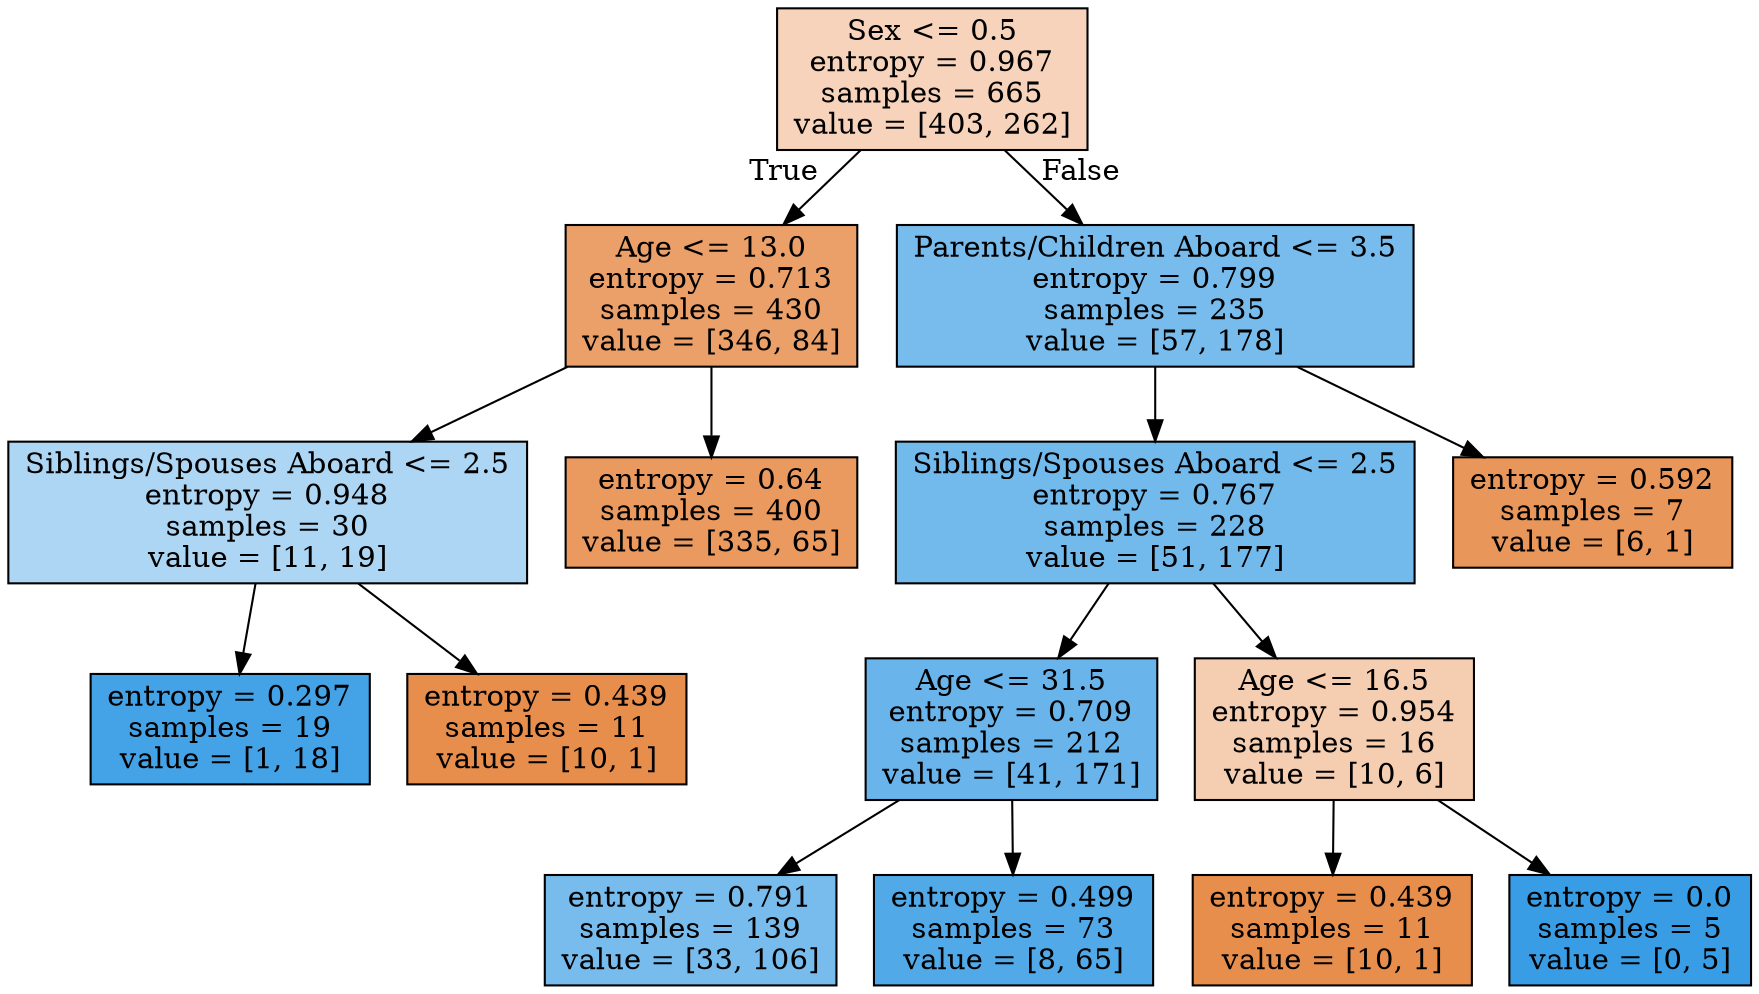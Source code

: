digraph Tree {
node [shape=box, style="filled", color="black"] ;
0 [label="Sex <= 0.5\nentropy = 0.967\nsamples = 665\nvalue = [403, 262]", fillcolor="#f6d3ba"] ;
1 [label="Age <= 13.0\nentropy = 0.713\nsamples = 430\nvalue = [346, 84]", fillcolor="#eba069"] ;
0 -> 1 [labeldistance=2.5, labelangle=45, headlabel="True"] ;
3 [label="Siblings/Spouses Aboard <= 2.5\nentropy = 0.948\nsamples = 30\nvalue = [11, 19]", fillcolor="#acd6f4"] ;
1 -> 3 ;
5 [label="entropy = 0.297\nsamples = 19\nvalue = [1, 18]", fillcolor="#44a2e6"] ;
3 -> 5 ;
6 [label="entropy = 0.439\nsamples = 11\nvalue = [10, 1]", fillcolor="#e88e4d"] ;
3 -> 6 ;
4 [label="entropy = 0.64\nsamples = 400\nvalue = [335, 65]", fillcolor="#ea995f"] ;
1 -> 4 ;
2 [label="Parents/Children Aboard <= 3.5\nentropy = 0.799\nsamples = 235\nvalue = [57, 178]", fillcolor="#78bced"] ;
0 -> 2 [labeldistance=2.5, labelangle=-45, headlabel="False"] ;
7 [label="Siblings/Spouses Aboard <= 2.5\nentropy = 0.767\nsamples = 228\nvalue = [51, 177]", fillcolor="#72b9ec"] ;
2 -> 7 ;
9 [label="Age <= 31.5\nentropy = 0.709\nsamples = 212\nvalue = [41, 171]", fillcolor="#68b4eb"] ;
7 -> 9 ;
13 [label="entropy = 0.791\nsamples = 139\nvalue = [33, 106]", fillcolor="#77bced"] ;
9 -> 13 ;
14 [label="entropy = 0.499\nsamples = 73\nvalue = [8, 65]", fillcolor="#51a9e8"] ;
9 -> 14 ;
10 [label="Age <= 16.5\nentropy = 0.954\nsamples = 16\nvalue = [10, 6]", fillcolor="#f5cdb0"] ;
7 -> 10 ;
11 [label="entropy = 0.439\nsamples = 11\nvalue = [10, 1]", fillcolor="#e88e4d"] ;
10 -> 11 ;
12 [label="entropy = 0.0\nsamples = 5\nvalue = [0, 5]", fillcolor="#399de5"] ;
10 -> 12 ;
8 [label="entropy = 0.592\nsamples = 7\nvalue = [6, 1]", fillcolor="#e9965a"] ;
2 -> 8 ;
}